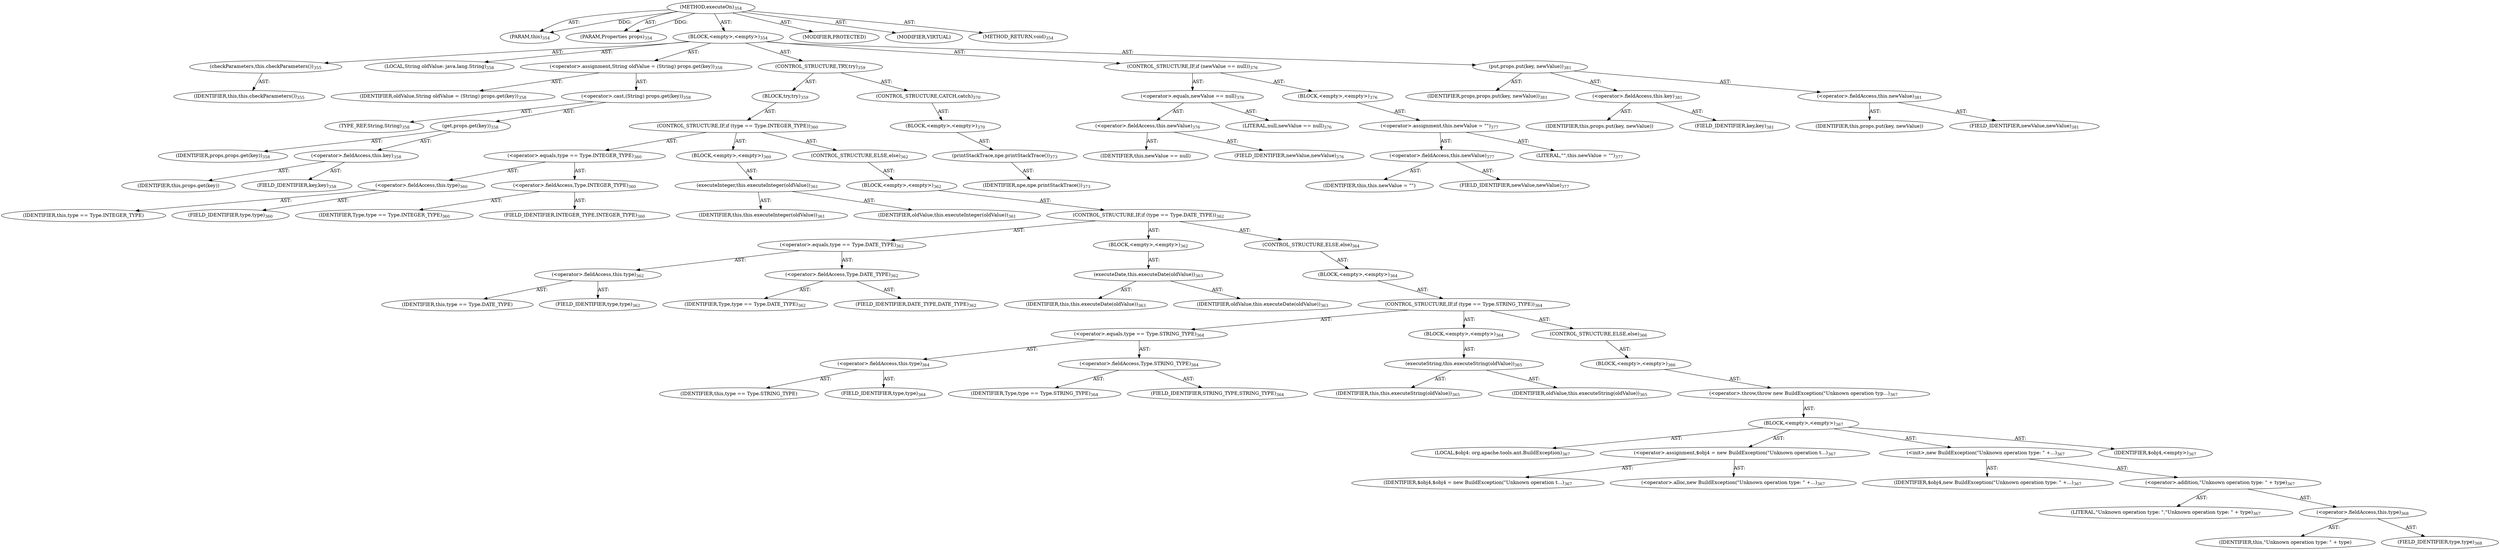 digraph "executeOn" {  
"111669149712" [label = <(METHOD,executeOn)<SUB>354</SUB>> ]
"115964117002" [label = <(PARAM,this)<SUB>354</SUB>> ]
"115964117023" [label = <(PARAM,Properties props)<SUB>354</SUB>> ]
"25769803814" [label = <(BLOCK,&lt;empty&gt;,&lt;empty&gt;)<SUB>354</SUB>> ]
"30064771182" [label = <(checkParameters,this.checkParameters())<SUB>355</SUB>> ]
"68719476751" [label = <(IDENTIFIER,this,this.checkParameters())<SUB>355</SUB>> ]
"94489280523" [label = <(LOCAL,String oldValue: java.lang.String)<SUB>358</SUB>> ]
"30064771183" [label = <(&lt;operator&gt;.assignment,String oldValue = (String) props.get(key))<SUB>358</SUB>> ]
"68719476835" [label = <(IDENTIFIER,oldValue,String oldValue = (String) props.get(key))<SUB>358</SUB>> ]
"30064771184" [label = <(&lt;operator&gt;.cast,(String) props.get(key))<SUB>358</SUB>> ]
"180388626433" [label = <(TYPE_REF,String,String)<SUB>358</SUB>> ]
"30064771185" [label = <(get,props.get(key))<SUB>358</SUB>> ]
"68719476836" [label = <(IDENTIFIER,props,props.get(key))<SUB>358</SUB>> ]
"30064771186" [label = <(&lt;operator&gt;.fieldAccess,this.key)<SUB>358</SUB>> ]
"68719476837" [label = <(IDENTIFIER,this,props.get(key))> ]
"55834574872" [label = <(FIELD_IDENTIFIER,key,key)<SUB>358</SUB>> ]
"47244640274" [label = <(CONTROL_STRUCTURE,TRY,try)<SUB>359</SUB>> ]
"25769803815" [label = <(BLOCK,try,try)<SUB>359</SUB>> ]
"47244640275" [label = <(CONTROL_STRUCTURE,IF,if (type == Type.INTEGER_TYPE))<SUB>360</SUB>> ]
"30064771187" [label = <(&lt;operator&gt;.equals,type == Type.INTEGER_TYPE)<SUB>360</SUB>> ]
"30064771188" [label = <(&lt;operator&gt;.fieldAccess,this.type)<SUB>360</SUB>> ]
"68719476838" [label = <(IDENTIFIER,this,type == Type.INTEGER_TYPE)> ]
"55834574873" [label = <(FIELD_IDENTIFIER,type,type)<SUB>360</SUB>> ]
"30064771189" [label = <(&lt;operator&gt;.fieldAccess,Type.INTEGER_TYPE)<SUB>360</SUB>> ]
"68719476839" [label = <(IDENTIFIER,Type,type == Type.INTEGER_TYPE)<SUB>360</SUB>> ]
"55834574874" [label = <(FIELD_IDENTIFIER,INTEGER_TYPE,INTEGER_TYPE)<SUB>360</SUB>> ]
"25769803816" [label = <(BLOCK,&lt;empty&gt;,&lt;empty&gt;)<SUB>360</SUB>> ]
"30064771190" [label = <(executeInteger,this.executeInteger(oldValue))<SUB>361</SUB>> ]
"68719476752" [label = <(IDENTIFIER,this,this.executeInteger(oldValue))<SUB>361</SUB>> ]
"68719476840" [label = <(IDENTIFIER,oldValue,this.executeInteger(oldValue))<SUB>361</SUB>> ]
"47244640276" [label = <(CONTROL_STRUCTURE,ELSE,else)<SUB>362</SUB>> ]
"25769803817" [label = <(BLOCK,&lt;empty&gt;,&lt;empty&gt;)<SUB>362</SUB>> ]
"47244640277" [label = <(CONTROL_STRUCTURE,IF,if (type == Type.DATE_TYPE))<SUB>362</SUB>> ]
"30064771191" [label = <(&lt;operator&gt;.equals,type == Type.DATE_TYPE)<SUB>362</SUB>> ]
"30064771192" [label = <(&lt;operator&gt;.fieldAccess,this.type)<SUB>362</SUB>> ]
"68719476841" [label = <(IDENTIFIER,this,type == Type.DATE_TYPE)> ]
"55834574875" [label = <(FIELD_IDENTIFIER,type,type)<SUB>362</SUB>> ]
"30064771193" [label = <(&lt;operator&gt;.fieldAccess,Type.DATE_TYPE)<SUB>362</SUB>> ]
"68719476842" [label = <(IDENTIFIER,Type,type == Type.DATE_TYPE)<SUB>362</SUB>> ]
"55834574876" [label = <(FIELD_IDENTIFIER,DATE_TYPE,DATE_TYPE)<SUB>362</SUB>> ]
"25769803818" [label = <(BLOCK,&lt;empty&gt;,&lt;empty&gt;)<SUB>362</SUB>> ]
"30064771194" [label = <(executeDate,this.executeDate(oldValue))<SUB>363</SUB>> ]
"68719476753" [label = <(IDENTIFIER,this,this.executeDate(oldValue))<SUB>363</SUB>> ]
"68719476843" [label = <(IDENTIFIER,oldValue,this.executeDate(oldValue))<SUB>363</SUB>> ]
"47244640278" [label = <(CONTROL_STRUCTURE,ELSE,else)<SUB>364</SUB>> ]
"25769803819" [label = <(BLOCK,&lt;empty&gt;,&lt;empty&gt;)<SUB>364</SUB>> ]
"47244640279" [label = <(CONTROL_STRUCTURE,IF,if (type == Type.STRING_TYPE))<SUB>364</SUB>> ]
"30064771195" [label = <(&lt;operator&gt;.equals,type == Type.STRING_TYPE)<SUB>364</SUB>> ]
"30064771196" [label = <(&lt;operator&gt;.fieldAccess,this.type)<SUB>364</SUB>> ]
"68719476844" [label = <(IDENTIFIER,this,type == Type.STRING_TYPE)> ]
"55834574877" [label = <(FIELD_IDENTIFIER,type,type)<SUB>364</SUB>> ]
"30064771197" [label = <(&lt;operator&gt;.fieldAccess,Type.STRING_TYPE)<SUB>364</SUB>> ]
"68719476845" [label = <(IDENTIFIER,Type,type == Type.STRING_TYPE)<SUB>364</SUB>> ]
"55834574878" [label = <(FIELD_IDENTIFIER,STRING_TYPE,STRING_TYPE)<SUB>364</SUB>> ]
"25769803820" [label = <(BLOCK,&lt;empty&gt;,&lt;empty&gt;)<SUB>364</SUB>> ]
"30064771198" [label = <(executeString,this.executeString(oldValue))<SUB>365</SUB>> ]
"68719476754" [label = <(IDENTIFIER,this,this.executeString(oldValue))<SUB>365</SUB>> ]
"68719476846" [label = <(IDENTIFIER,oldValue,this.executeString(oldValue))<SUB>365</SUB>> ]
"47244640280" [label = <(CONTROL_STRUCTURE,ELSE,else)<SUB>366</SUB>> ]
"25769803821" [label = <(BLOCK,&lt;empty&gt;,&lt;empty&gt;)<SUB>366</SUB>> ]
"30064771199" [label = <(&lt;operator&gt;.throw,throw new BuildException(&quot;Unknown operation typ...)<SUB>367</SUB>> ]
"25769803822" [label = <(BLOCK,&lt;empty&gt;,&lt;empty&gt;)<SUB>367</SUB>> ]
"94489280524" [label = <(LOCAL,$obj4: org.apache.tools.ant.BuildException)<SUB>367</SUB>> ]
"30064771200" [label = <(&lt;operator&gt;.assignment,$obj4 = new BuildException(&quot;Unknown operation t...)<SUB>367</SUB>> ]
"68719476847" [label = <(IDENTIFIER,$obj4,$obj4 = new BuildException(&quot;Unknown operation t...)<SUB>367</SUB>> ]
"30064771201" [label = <(&lt;operator&gt;.alloc,new BuildException(&quot;Unknown operation type: &quot; +...)<SUB>367</SUB>> ]
"30064771202" [label = <(&lt;init&gt;,new BuildException(&quot;Unknown operation type: &quot; +...)<SUB>367</SUB>> ]
"68719476848" [label = <(IDENTIFIER,$obj4,new BuildException(&quot;Unknown operation type: &quot; +...)<SUB>367</SUB>> ]
"30064771203" [label = <(&lt;operator&gt;.addition,&quot;Unknown operation type: &quot; + type)<SUB>367</SUB>> ]
"90194313226" [label = <(LITERAL,&quot;Unknown operation type: &quot;,&quot;Unknown operation type: &quot; + type)<SUB>367</SUB>> ]
"30064771204" [label = <(&lt;operator&gt;.fieldAccess,this.type)<SUB>368</SUB>> ]
"68719476849" [label = <(IDENTIFIER,this,&quot;Unknown operation type: &quot; + type)> ]
"55834574879" [label = <(FIELD_IDENTIFIER,type,type)<SUB>368</SUB>> ]
"68719476850" [label = <(IDENTIFIER,$obj4,&lt;empty&gt;)<SUB>367</SUB>> ]
"47244640281" [label = <(CONTROL_STRUCTURE,CATCH,catch)<SUB>370</SUB>> ]
"25769803823" [label = <(BLOCK,&lt;empty&gt;,&lt;empty&gt;)<SUB>370</SUB>> ]
"30064771205" [label = <(printStackTrace,npe.printStackTrace())<SUB>373</SUB>> ]
"68719476851" [label = <(IDENTIFIER,npe,npe.printStackTrace())<SUB>373</SUB>> ]
"47244640282" [label = <(CONTROL_STRUCTURE,IF,if (newValue == null))<SUB>376</SUB>> ]
"30064771206" [label = <(&lt;operator&gt;.equals,newValue == null)<SUB>376</SUB>> ]
"30064771207" [label = <(&lt;operator&gt;.fieldAccess,this.newValue)<SUB>376</SUB>> ]
"68719476852" [label = <(IDENTIFIER,this,newValue == null)> ]
"55834574880" [label = <(FIELD_IDENTIFIER,newValue,newValue)<SUB>376</SUB>> ]
"90194313227" [label = <(LITERAL,null,newValue == null)<SUB>376</SUB>> ]
"25769803824" [label = <(BLOCK,&lt;empty&gt;,&lt;empty&gt;)<SUB>376</SUB>> ]
"30064771208" [label = <(&lt;operator&gt;.assignment,this.newValue = &quot;&quot;)<SUB>377</SUB>> ]
"30064771209" [label = <(&lt;operator&gt;.fieldAccess,this.newValue)<SUB>377</SUB>> ]
"68719476853" [label = <(IDENTIFIER,this,this.newValue = &quot;&quot;)> ]
"55834574881" [label = <(FIELD_IDENTIFIER,newValue,newValue)<SUB>377</SUB>> ]
"90194313228" [label = <(LITERAL,&quot;&quot;,this.newValue = &quot;&quot;)<SUB>377</SUB>> ]
"30064771210" [label = <(put,props.put(key, newValue))<SUB>381</SUB>> ]
"68719476854" [label = <(IDENTIFIER,props,props.put(key, newValue))<SUB>381</SUB>> ]
"30064771211" [label = <(&lt;operator&gt;.fieldAccess,this.key)<SUB>381</SUB>> ]
"68719476855" [label = <(IDENTIFIER,this,props.put(key, newValue))> ]
"55834574882" [label = <(FIELD_IDENTIFIER,key,key)<SUB>381</SUB>> ]
"30064771212" [label = <(&lt;operator&gt;.fieldAccess,this.newValue)<SUB>381</SUB>> ]
"68719476856" [label = <(IDENTIFIER,this,props.put(key, newValue))> ]
"55834574883" [label = <(FIELD_IDENTIFIER,newValue,newValue)<SUB>381</SUB>> ]
"133143986226" [label = <(MODIFIER,PROTECTED)> ]
"133143986227" [label = <(MODIFIER,VIRTUAL)> ]
"128849018896" [label = <(METHOD_RETURN,void)<SUB>354</SUB>> ]
  "111669149712" -> "115964117002"  [ label = "AST: "] 
  "111669149712" -> "115964117023"  [ label = "AST: "] 
  "111669149712" -> "25769803814"  [ label = "AST: "] 
  "111669149712" -> "133143986226"  [ label = "AST: "] 
  "111669149712" -> "133143986227"  [ label = "AST: "] 
  "111669149712" -> "128849018896"  [ label = "AST: "] 
  "25769803814" -> "30064771182"  [ label = "AST: "] 
  "25769803814" -> "94489280523"  [ label = "AST: "] 
  "25769803814" -> "30064771183"  [ label = "AST: "] 
  "25769803814" -> "47244640274"  [ label = "AST: "] 
  "25769803814" -> "47244640282"  [ label = "AST: "] 
  "25769803814" -> "30064771210"  [ label = "AST: "] 
  "30064771182" -> "68719476751"  [ label = "AST: "] 
  "30064771183" -> "68719476835"  [ label = "AST: "] 
  "30064771183" -> "30064771184"  [ label = "AST: "] 
  "30064771184" -> "180388626433"  [ label = "AST: "] 
  "30064771184" -> "30064771185"  [ label = "AST: "] 
  "30064771185" -> "68719476836"  [ label = "AST: "] 
  "30064771185" -> "30064771186"  [ label = "AST: "] 
  "30064771186" -> "68719476837"  [ label = "AST: "] 
  "30064771186" -> "55834574872"  [ label = "AST: "] 
  "47244640274" -> "25769803815"  [ label = "AST: "] 
  "47244640274" -> "47244640281"  [ label = "AST: "] 
  "25769803815" -> "47244640275"  [ label = "AST: "] 
  "47244640275" -> "30064771187"  [ label = "AST: "] 
  "47244640275" -> "25769803816"  [ label = "AST: "] 
  "47244640275" -> "47244640276"  [ label = "AST: "] 
  "30064771187" -> "30064771188"  [ label = "AST: "] 
  "30064771187" -> "30064771189"  [ label = "AST: "] 
  "30064771188" -> "68719476838"  [ label = "AST: "] 
  "30064771188" -> "55834574873"  [ label = "AST: "] 
  "30064771189" -> "68719476839"  [ label = "AST: "] 
  "30064771189" -> "55834574874"  [ label = "AST: "] 
  "25769803816" -> "30064771190"  [ label = "AST: "] 
  "30064771190" -> "68719476752"  [ label = "AST: "] 
  "30064771190" -> "68719476840"  [ label = "AST: "] 
  "47244640276" -> "25769803817"  [ label = "AST: "] 
  "25769803817" -> "47244640277"  [ label = "AST: "] 
  "47244640277" -> "30064771191"  [ label = "AST: "] 
  "47244640277" -> "25769803818"  [ label = "AST: "] 
  "47244640277" -> "47244640278"  [ label = "AST: "] 
  "30064771191" -> "30064771192"  [ label = "AST: "] 
  "30064771191" -> "30064771193"  [ label = "AST: "] 
  "30064771192" -> "68719476841"  [ label = "AST: "] 
  "30064771192" -> "55834574875"  [ label = "AST: "] 
  "30064771193" -> "68719476842"  [ label = "AST: "] 
  "30064771193" -> "55834574876"  [ label = "AST: "] 
  "25769803818" -> "30064771194"  [ label = "AST: "] 
  "30064771194" -> "68719476753"  [ label = "AST: "] 
  "30064771194" -> "68719476843"  [ label = "AST: "] 
  "47244640278" -> "25769803819"  [ label = "AST: "] 
  "25769803819" -> "47244640279"  [ label = "AST: "] 
  "47244640279" -> "30064771195"  [ label = "AST: "] 
  "47244640279" -> "25769803820"  [ label = "AST: "] 
  "47244640279" -> "47244640280"  [ label = "AST: "] 
  "30064771195" -> "30064771196"  [ label = "AST: "] 
  "30064771195" -> "30064771197"  [ label = "AST: "] 
  "30064771196" -> "68719476844"  [ label = "AST: "] 
  "30064771196" -> "55834574877"  [ label = "AST: "] 
  "30064771197" -> "68719476845"  [ label = "AST: "] 
  "30064771197" -> "55834574878"  [ label = "AST: "] 
  "25769803820" -> "30064771198"  [ label = "AST: "] 
  "30064771198" -> "68719476754"  [ label = "AST: "] 
  "30064771198" -> "68719476846"  [ label = "AST: "] 
  "47244640280" -> "25769803821"  [ label = "AST: "] 
  "25769803821" -> "30064771199"  [ label = "AST: "] 
  "30064771199" -> "25769803822"  [ label = "AST: "] 
  "25769803822" -> "94489280524"  [ label = "AST: "] 
  "25769803822" -> "30064771200"  [ label = "AST: "] 
  "25769803822" -> "30064771202"  [ label = "AST: "] 
  "25769803822" -> "68719476850"  [ label = "AST: "] 
  "30064771200" -> "68719476847"  [ label = "AST: "] 
  "30064771200" -> "30064771201"  [ label = "AST: "] 
  "30064771202" -> "68719476848"  [ label = "AST: "] 
  "30064771202" -> "30064771203"  [ label = "AST: "] 
  "30064771203" -> "90194313226"  [ label = "AST: "] 
  "30064771203" -> "30064771204"  [ label = "AST: "] 
  "30064771204" -> "68719476849"  [ label = "AST: "] 
  "30064771204" -> "55834574879"  [ label = "AST: "] 
  "47244640281" -> "25769803823"  [ label = "AST: "] 
  "25769803823" -> "30064771205"  [ label = "AST: "] 
  "30064771205" -> "68719476851"  [ label = "AST: "] 
  "47244640282" -> "30064771206"  [ label = "AST: "] 
  "47244640282" -> "25769803824"  [ label = "AST: "] 
  "30064771206" -> "30064771207"  [ label = "AST: "] 
  "30064771206" -> "90194313227"  [ label = "AST: "] 
  "30064771207" -> "68719476852"  [ label = "AST: "] 
  "30064771207" -> "55834574880"  [ label = "AST: "] 
  "25769803824" -> "30064771208"  [ label = "AST: "] 
  "30064771208" -> "30064771209"  [ label = "AST: "] 
  "30064771208" -> "90194313228"  [ label = "AST: "] 
  "30064771209" -> "68719476853"  [ label = "AST: "] 
  "30064771209" -> "55834574881"  [ label = "AST: "] 
  "30064771210" -> "68719476854"  [ label = "AST: "] 
  "30064771210" -> "30064771211"  [ label = "AST: "] 
  "30064771210" -> "30064771212"  [ label = "AST: "] 
  "30064771211" -> "68719476855"  [ label = "AST: "] 
  "30064771211" -> "55834574882"  [ label = "AST: "] 
  "30064771212" -> "68719476856"  [ label = "AST: "] 
  "30064771212" -> "55834574883"  [ label = "AST: "] 
  "111669149712" -> "115964117002"  [ label = "DDG: "] 
  "111669149712" -> "115964117023"  [ label = "DDG: "] 
}
